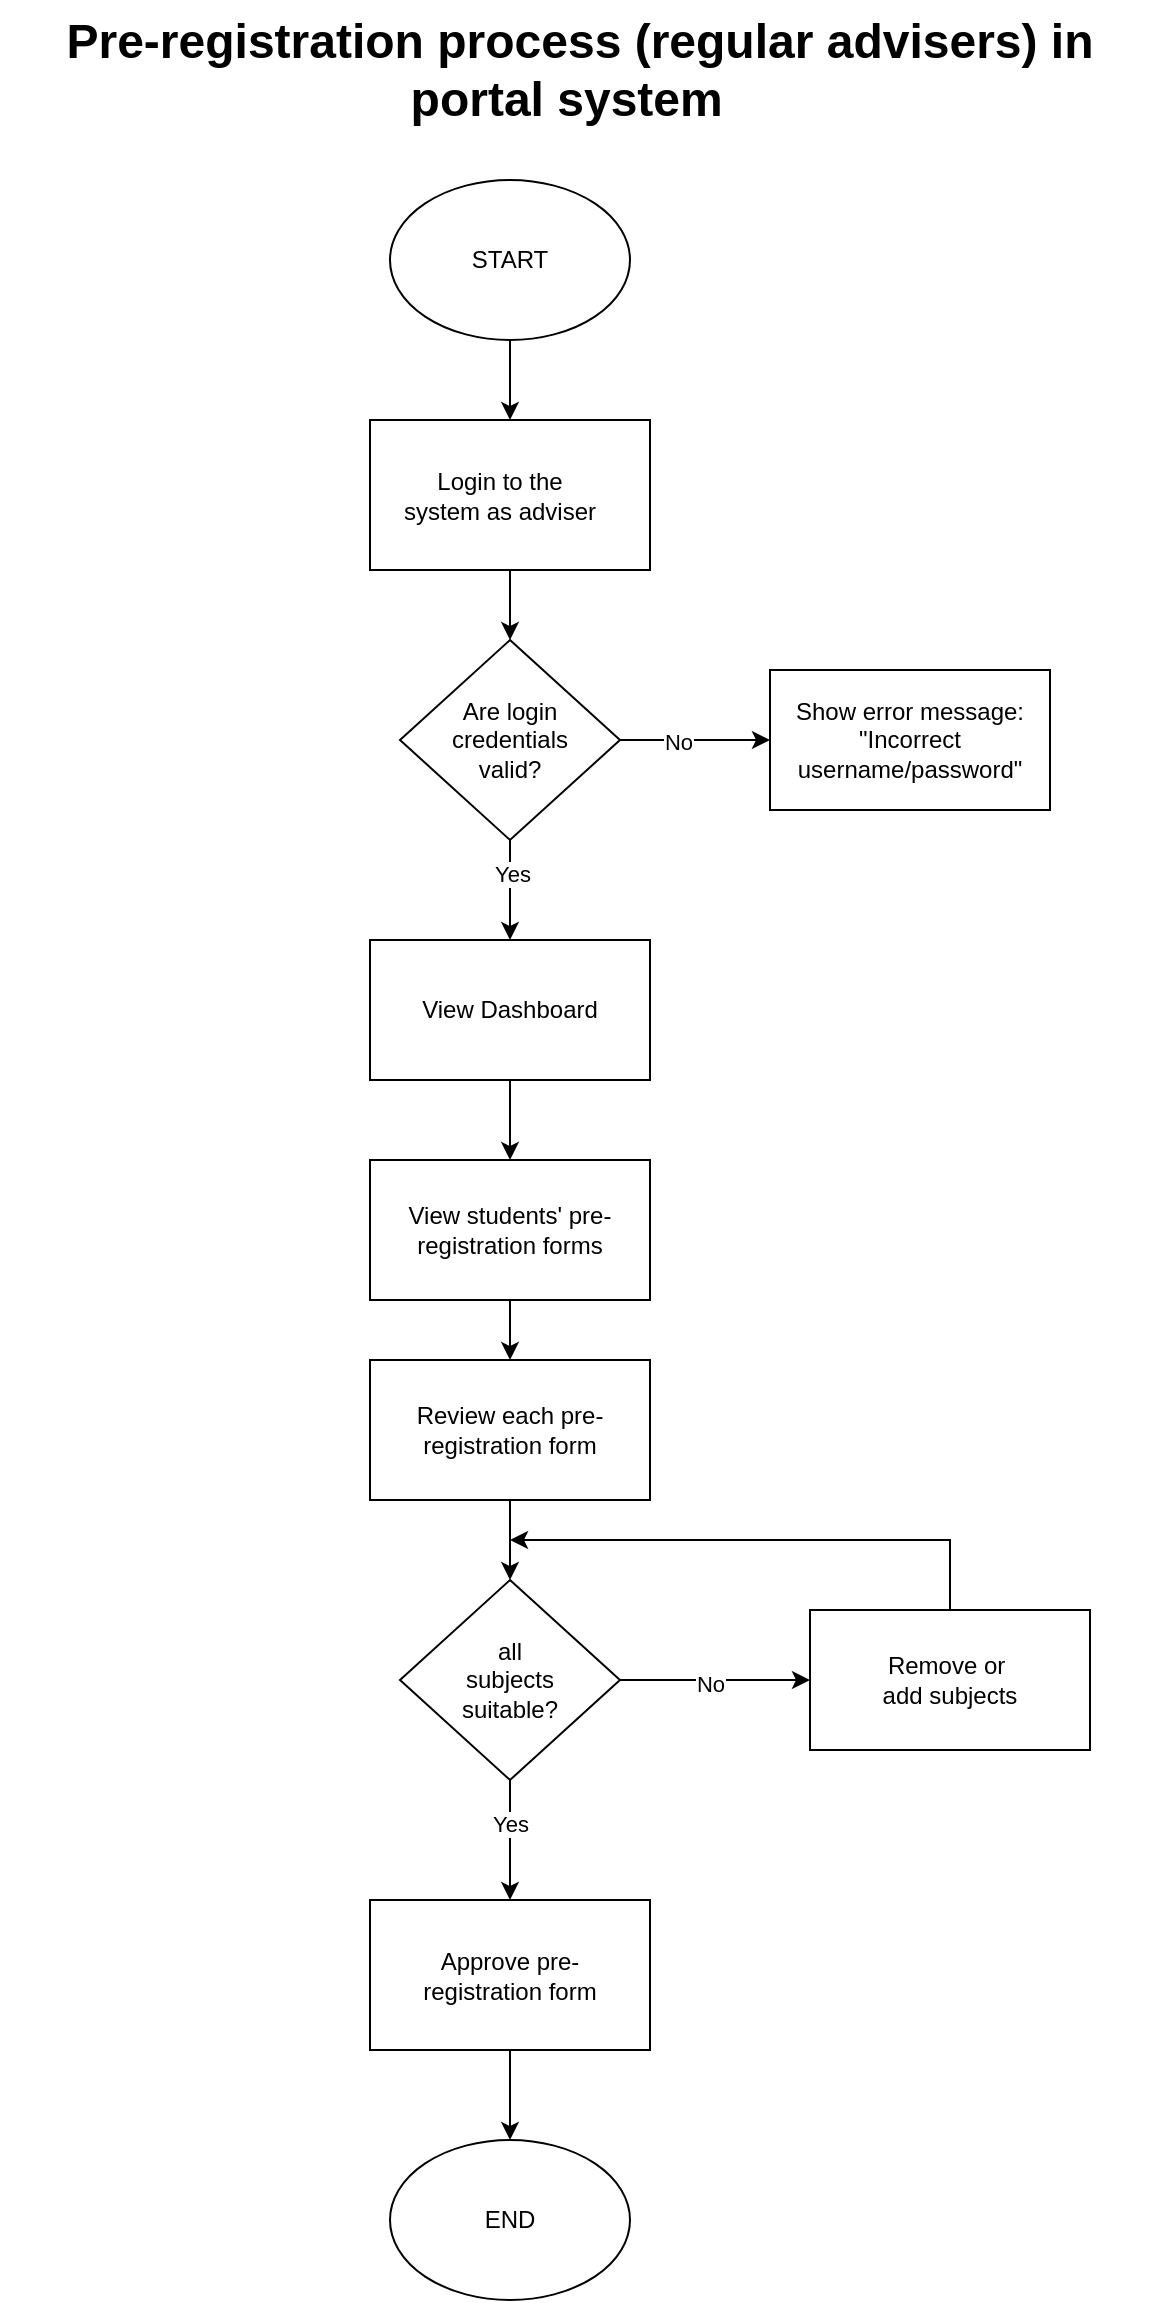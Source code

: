 <mxfile version="24.7.16">
  <diagram name="Page-1" id="FeNSiu1vrpdzJU6li4sQ">
    <mxGraphModel dx="880" dy="460" grid="1" gridSize="10" guides="1" tooltips="1" connect="1" arrows="1" fold="1" page="1" pageScale="1" pageWidth="850" pageHeight="1100" math="0" shadow="0">
      <root>
        <mxCell id="0" />
        <mxCell id="1" parent="0" />
        <mxCell id="SyvcPrhUcTAlDS3E91bm-1" value="&lt;h1 style=&quot;margin-top: 0px;&quot;&gt;Pre-registration process (regular advisers) in portal system&amp;nbsp;&amp;nbsp;&lt;/h1&gt;" style="text;html=1;whiteSpace=wrap;overflow=hidden;rounded=0;align=center;movable=0;resizable=0;rotatable=0;deletable=0;editable=0;locked=1;connectable=0;" parent="1" vertex="1">
          <mxGeometry x="135" y="20" width="580" height="70" as="geometry" />
        </mxCell>
        <mxCell id="SyvcPrhUcTAlDS3E91bm-11" style="edgeStyle=orthogonalEdgeStyle;rounded=0;orthogonalLoop=1;jettySize=auto;html=1;exitX=0.5;exitY=1;exitDx=0;exitDy=0;entryX=0.5;entryY=0;entryDx=0;entryDy=0;" parent="1" source="SyvcPrhUcTAlDS3E91bm-4" target="SyvcPrhUcTAlDS3E91bm-8" edge="1">
          <mxGeometry relative="1" as="geometry" />
        </mxCell>
        <mxCell id="SyvcPrhUcTAlDS3E91bm-14" value="Yes" style="edgeLabel;html=1;align=center;verticalAlign=middle;resizable=0;points=[];" parent="SyvcPrhUcTAlDS3E91bm-11" vertex="1" connectable="0">
          <mxGeometry x="-0.32" y="1" relative="1" as="geometry">
            <mxPoint as="offset" />
          </mxGeometry>
        </mxCell>
        <mxCell id="SyvcPrhUcTAlDS3E91bm-12" style="edgeStyle=orthogonalEdgeStyle;rounded=0;orthogonalLoop=1;jettySize=auto;html=1;exitX=1;exitY=0.5;exitDx=0;exitDy=0;entryX=0;entryY=0.5;entryDx=0;entryDy=0;" parent="1" source="SyvcPrhUcTAlDS3E91bm-4" target="SyvcPrhUcTAlDS3E91bm-7" edge="1">
          <mxGeometry relative="1" as="geometry" />
        </mxCell>
        <mxCell id="SyvcPrhUcTAlDS3E91bm-13" value="No" style="edgeLabel;html=1;align=center;verticalAlign=middle;resizable=0;points=[];" parent="SyvcPrhUcTAlDS3E91bm-12" vertex="1" connectable="0">
          <mxGeometry x="-0.227" y="-1" relative="1" as="geometry">
            <mxPoint as="offset" />
          </mxGeometry>
        </mxCell>
        <mxCell id="SyvcPrhUcTAlDS3E91bm-4" value="" style="rhombus;whiteSpace=wrap;html=1;" parent="1" vertex="1">
          <mxGeometry x="335" y="340" width="110" height="100" as="geometry" />
        </mxCell>
        <mxCell id="SyvcPrhUcTAlDS3E91bm-5" value="Are login credentials valid?" style="text;html=1;align=center;verticalAlign=middle;whiteSpace=wrap;rounded=0;" parent="1" vertex="1">
          <mxGeometry x="360" y="375" width="60" height="30" as="geometry" />
        </mxCell>
        <mxCell id="SyvcPrhUcTAlDS3E91bm-6" value="" style="rounded=0;whiteSpace=wrap;html=1;" parent="1" vertex="1">
          <mxGeometry x="520" y="355" width="140" height="70" as="geometry" />
        </mxCell>
        <mxCell id="SyvcPrhUcTAlDS3E91bm-7" value="Show error message:&lt;div&gt;&quot;Incorrect username/password&quot;&lt;/div&gt;" style="text;html=1;align=center;verticalAlign=middle;whiteSpace=wrap;rounded=0;" parent="1" vertex="1">
          <mxGeometry x="520" y="370" width="140" height="40" as="geometry" />
        </mxCell>
        <mxCell id="hEnt9ywJXe-8F-uIfgRp-30" style="edgeStyle=orthogonalEdgeStyle;rounded=0;orthogonalLoop=1;jettySize=auto;html=1;exitX=0.5;exitY=1;exitDx=0;exitDy=0;entryX=0.5;entryY=0;entryDx=0;entryDy=0;" edge="1" parent="1" source="SyvcPrhUcTAlDS3E91bm-8" target="hEnt9ywJXe-8F-uIfgRp-27">
          <mxGeometry relative="1" as="geometry" />
        </mxCell>
        <mxCell id="SyvcPrhUcTAlDS3E91bm-8" value="" style="rounded=0;whiteSpace=wrap;html=1;" parent="1" vertex="1">
          <mxGeometry x="320" y="490" width="140" height="70" as="geometry" />
        </mxCell>
        <mxCell id="SyvcPrhUcTAlDS3E91bm-9" value="View Dashboard" style="text;html=1;align=center;verticalAlign=middle;whiteSpace=wrap;rounded=0;" parent="1" vertex="1">
          <mxGeometry x="320" y="505" width="140" height="40" as="geometry" />
        </mxCell>
        <mxCell id="SyvcPrhUcTAlDS3E91bm-25" style="edgeStyle=orthogonalEdgeStyle;rounded=0;orthogonalLoop=1;jettySize=auto;html=1;exitX=0.5;exitY=1;exitDx=0;exitDy=0;entryX=0.5;entryY=0;entryDx=0;entryDy=0;" parent="1" source="SyvcPrhUcTAlDS3E91bm-15" target="SyvcPrhUcTAlDS3E91bm-17" edge="1">
          <mxGeometry relative="1" as="geometry" />
        </mxCell>
        <mxCell id="SyvcPrhUcTAlDS3E91bm-15" value="" style="rounded=0;whiteSpace=wrap;html=1;" parent="1" vertex="1">
          <mxGeometry x="320" y="700" width="140" height="70" as="geometry" />
        </mxCell>
        <mxCell id="SyvcPrhUcTAlDS3E91bm-16" value="Review each pre-registration form" style="text;html=1;align=center;verticalAlign=middle;whiteSpace=wrap;rounded=0;" parent="1" vertex="1">
          <mxGeometry x="320" y="715" width="140" height="40" as="geometry" />
        </mxCell>
        <mxCell id="SyvcPrhUcTAlDS3E91bm-26" style="edgeStyle=orthogonalEdgeStyle;rounded=0;orthogonalLoop=1;jettySize=auto;html=1;exitX=1;exitY=0.5;exitDx=0;exitDy=0;entryX=0;entryY=0.5;entryDx=0;entryDy=0;" parent="1" source="SyvcPrhUcTAlDS3E91bm-17" edge="1">
          <mxGeometry relative="1" as="geometry">
            <mxPoint x="540" y="860" as="targetPoint" />
          </mxGeometry>
        </mxCell>
        <mxCell id="SyvcPrhUcTAlDS3E91bm-30" value="No" style="edgeLabel;html=1;align=center;verticalAlign=middle;resizable=0;points=[];" parent="SyvcPrhUcTAlDS3E91bm-26" vertex="1" connectable="0">
          <mxGeometry x="-0.053" y="-2" relative="1" as="geometry">
            <mxPoint as="offset" />
          </mxGeometry>
        </mxCell>
        <mxCell id="hEnt9ywJXe-8F-uIfgRp-8" style="edgeStyle=orthogonalEdgeStyle;rounded=0;orthogonalLoop=1;jettySize=auto;html=1;exitX=0.5;exitY=1;exitDx=0;exitDy=0;entryX=0.5;entryY=0;entryDx=0;entryDy=0;" edge="1" parent="1" source="SyvcPrhUcTAlDS3E91bm-17" target="hEnt9ywJXe-8F-uIfgRp-7">
          <mxGeometry relative="1" as="geometry" />
        </mxCell>
        <mxCell id="hEnt9ywJXe-8F-uIfgRp-9" value="Yes" style="edgeLabel;html=1;align=center;verticalAlign=middle;resizable=0;points=[];" vertex="1" connectable="0" parent="hEnt9ywJXe-8F-uIfgRp-8">
          <mxGeometry x="-0.267" relative="1" as="geometry">
            <mxPoint as="offset" />
          </mxGeometry>
        </mxCell>
        <mxCell id="SyvcPrhUcTAlDS3E91bm-17" value="" style="rhombus;whiteSpace=wrap;html=1;" parent="1" vertex="1">
          <mxGeometry x="335" y="810" width="110" height="100" as="geometry" />
        </mxCell>
        <mxCell id="SyvcPrhUcTAlDS3E91bm-18" value="all subjects suitable?" style="text;html=1;align=center;verticalAlign=middle;whiteSpace=wrap;rounded=0;" parent="1" vertex="1">
          <mxGeometry x="360" y="845" width="60" height="30" as="geometry" />
        </mxCell>
        <mxCell id="SyvcPrhUcTAlDS3E91bm-33" style="edgeStyle=orthogonalEdgeStyle;rounded=0;orthogonalLoop=1;jettySize=auto;html=1;exitX=0.5;exitY=0;exitDx=0;exitDy=0;" parent="1" edge="1">
          <mxGeometry relative="1" as="geometry">
            <mxPoint x="390" y="790" as="targetPoint" />
            <Array as="points">
              <mxPoint x="610" y="810" />
              <mxPoint x="610" y="810" />
            </Array>
            <mxPoint x="610" y="825" as="sourcePoint" />
          </mxGeometry>
        </mxCell>
        <mxCell id="SyvcPrhUcTAlDS3E91bm-19" value="" style="rounded=0;whiteSpace=wrap;html=1;" parent="1" vertex="1">
          <mxGeometry x="540" y="825" width="140" height="70" as="geometry" />
        </mxCell>
        <mxCell id="SyvcPrhUcTAlDS3E91bm-20" value="Remove or&amp;nbsp;&lt;div&gt;add subjects&lt;/div&gt;" style="text;html=1;align=center;verticalAlign=middle;whiteSpace=wrap;rounded=0;" parent="1" vertex="1">
          <mxGeometry x="540" y="840" width="140" height="40" as="geometry" />
        </mxCell>
        <mxCell id="hEnt9ywJXe-8F-uIfgRp-3" style="edgeStyle=orthogonalEdgeStyle;rounded=0;orthogonalLoop=1;jettySize=auto;html=1;exitX=0.5;exitY=1;exitDx=0;exitDy=0;entryX=0.5;entryY=0;entryDx=0;entryDy=0;" edge="1" parent="1" source="hEnt9ywJXe-8F-uIfgRp-1" target="SyvcPrhUcTAlDS3E91bm-4">
          <mxGeometry relative="1" as="geometry" />
        </mxCell>
        <mxCell id="hEnt9ywJXe-8F-uIfgRp-1" value="" style="rounded=0;whiteSpace=wrap;html=1;" vertex="1" parent="1">
          <mxGeometry x="320" y="230" width="140" height="75" as="geometry" />
        </mxCell>
        <mxCell id="hEnt9ywJXe-8F-uIfgRp-2" value="Login to the system as adviser" style="text;html=1;align=center;verticalAlign=middle;whiteSpace=wrap;rounded=0;" vertex="1" parent="1">
          <mxGeometry x="335" y="252.5" width="100" height="30" as="geometry" />
        </mxCell>
        <mxCell id="hEnt9ywJXe-8F-uIfgRp-6" style="edgeStyle=orthogonalEdgeStyle;rounded=0;orthogonalLoop=1;jettySize=auto;html=1;exitX=0.5;exitY=1;exitDx=0;exitDy=0;entryX=0.5;entryY=0;entryDx=0;entryDy=0;" edge="1" parent="1" source="hEnt9ywJXe-8F-uIfgRp-4" target="hEnt9ywJXe-8F-uIfgRp-1">
          <mxGeometry relative="1" as="geometry" />
        </mxCell>
        <mxCell id="hEnt9ywJXe-8F-uIfgRp-4" value="" style="ellipse;whiteSpace=wrap;html=1;" vertex="1" parent="1">
          <mxGeometry x="330" y="110" width="120" height="80" as="geometry" />
        </mxCell>
        <mxCell id="hEnt9ywJXe-8F-uIfgRp-5" value="START" style="text;html=1;align=center;verticalAlign=middle;whiteSpace=wrap;rounded=0;" vertex="1" parent="1">
          <mxGeometry x="360" y="135" width="60" height="30" as="geometry" />
        </mxCell>
        <mxCell id="hEnt9ywJXe-8F-uIfgRp-13" style="edgeStyle=orthogonalEdgeStyle;rounded=0;orthogonalLoop=1;jettySize=auto;html=1;exitX=0.5;exitY=1;exitDx=0;exitDy=0;entryX=0.5;entryY=0;entryDx=0;entryDy=0;" edge="1" parent="1" source="hEnt9ywJXe-8F-uIfgRp-7" target="hEnt9ywJXe-8F-uIfgRp-11">
          <mxGeometry relative="1" as="geometry" />
        </mxCell>
        <mxCell id="hEnt9ywJXe-8F-uIfgRp-7" value="" style="rounded=0;whiteSpace=wrap;html=1;" vertex="1" parent="1">
          <mxGeometry x="320" y="970" width="140" height="75" as="geometry" />
        </mxCell>
        <mxCell id="hEnt9ywJXe-8F-uIfgRp-10" value="Approve pre-registration form" style="text;html=1;align=center;verticalAlign=middle;whiteSpace=wrap;rounded=0;" vertex="1" parent="1">
          <mxGeometry x="340" y="992.5" width="100" height="30" as="geometry" />
        </mxCell>
        <mxCell id="hEnt9ywJXe-8F-uIfgRp-11" value="" style="ellipse;whiteSpace=wrap;html=1;" vertex="1" parent="1">
          <mxGeometry x="330" y="1090" width="120" height="80" as="geometry" />
        </mxCell>
        <mxCell id="hEnt9ywJXe-8F-uIfgRp-12" value="END" style="text;html=1;align=center;verticalAlign=middle;whiteSpace=wrap;rounded=0;" vertex="1" parent="1">
          <mxGeometry x="340" y="1115" width="100" height="30" as="geometry" />
        </mxCell>
        <mxCell id="hEnt9ywJXe-8F-uIfgRp-31" style="edgeStyle=orthogonalEdgeStyle;rounded=0;orthogonalLoop=1;jettySize=auto;html=1;exitX=0.5;exitY=1;exitDx=0;exitDy=0;entryX=0.5;entryY=0;entryDx=0;entryDy=0;" edge="1" parent="1" source="hEnt9ywJXe-8F-uIfgRp-27" target="SyvcPrhUcTAlDS3E91bm-15">
          <mxGeometry relative="1" as="geometry" />
        </mxCell>
        <mxCell id="hEnt9ywJXe-8F-uIfgRp-27" value="" style="rounded=0;whiteSpace=wrap;html=1;" vertex="1" parent="1">
          <mxGeometry x="320" y="600" width="140" height="70" as="geometry" />
        </mxCell>
        <mxCell id="hEnt9ywJXe-8F-uIfgRp-28" value="View students&#39; pre-registration forms" style="text;html=1;align=center;verticalAlign=middle;whiteSpace=wrap;rounded=0;" vertex="1" parent="1">
          <mxGeometry x="320" y="615" width="140" height="40" as="geometry" />
        </mxCell>
      </root>
    </mxGraphModel>
  </diagram>
</mxfile>
